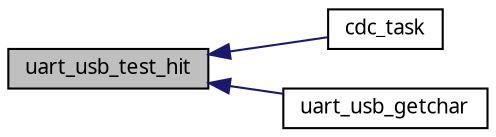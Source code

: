 digraph G
{
  edge [fontname="FreeSans.ttf",fontsize=10,labelfontname="FreeSans.ttf",labelfontsize=10];
  node [fontname="FreeSans.ttf",fontsize=10,shape=record];
  rankdir=LR;
  Node1 [label="uart_usb_test_hit",height=0.2,width=0.4,color="black", fillcolor="grey75", style="filled" fontcolor="black"];
  Node1 -> Node2 [dir=back,color="midnightblue",fontsize=10,style="solid",fontname="FreeSans.ttf"];
  Node2 [label="cdc_task",height=0.2,width=0.4,color="black", fillcolor="white", style="filled",URL="$a00018.html#15fb1a0b0834fa71d213d4228d94a849"];
  Node1 -> Node3 [dir=back,color="midnightblue",fontsize=10,style="solid",fontname="FreeSans.ttf"];
  Node3 [label="uart_usb_getchar",height=0.2,width=0.4,color="black", fillcolor="white", style="filled",URL="$a00039.html#3cb02dea12adfefd75d9a932014b149b"];
}
